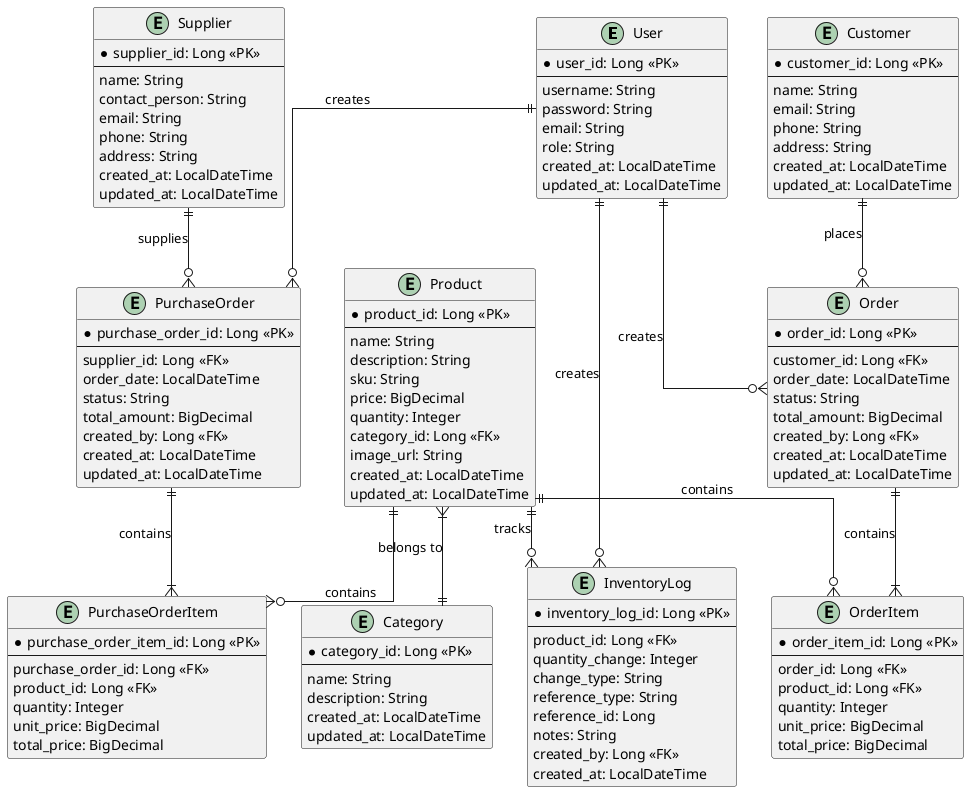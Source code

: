 @startuml QM Inventory System - ER Diagram

skinparam linetype ortho

entity "User" as user {
  *user_id: Long <<PK>>
  --
  username: String
  password: String
  email: String
  role: String
  created_at: LocalDateTime
  updated_at: LocalDateTime
}

entity "Product" as product {
  *product_id: Long <<PK>>
  --
  name: String
  description: String
  sku: String
  price: BigDecimal
  quantity: Integer
  category_id: Long <<FK>>
  image_url: String
  created_at: LocalDateTime
  updated_at: LocalDateTime
}

entity "Category" as category {
  *category_id: Long <<PK>>
  --
  name: String
  description: String
  created_at: LocalDateTime
  updated_at: LocalDateTime
}

entity "Supplier" as supplier {
  *supplier_id: Long <<PK>>
  --
  name: String
  contact_person: String
  email: String
  phone: String
  address: String
  created_at: LocalDateTime
  updated_at: LocalDateTime
}

entity "PurchaseOrder" as purchase_order {
  *purchase_order_id: Long <<PK>>
  --
  supplier_id: Long <<FK>>
  order_date: LocalDateTime
  status: String
  total_amount: BigDecimal
  created_by: Long <<FK>>
  created_at: LocalDateTime
  updated_at: LocalDateTime
}

entity "PurchaseOrderItem" as purchase_order_item {
  *purchase_order_item_id: Long <<PK>>
  --
  purchase_order_id: Long <<FK>>
  product_id: Long <<FK>>
  quantity: Integer
  unit_price: BigDecimal
  total_price: BigDecimal
}

entity "InventoryLog" as inventory_log {
  *inventory_log_id: Long <<PK>>
  --
  product_id: Long <<FK>>
  quantity_change: Integer
  change_type: String
  reference_type: String
  reference_id: Long
  notes: String
  created_by: Long <<FK>>
  created_at: LocalDateTime
}

entity "Customer" as customer {
  *customer_id: Long <<PK>>
  --
  name: String
  email: String
  phone: String
  address: String
  created_at: LocalDateTime
  updated_at: LocalDateTime
}

entity "Order" as order {
  *order_id: Long <<PK>>
  --
  customer_id: Long <<FK>>
  order_date: LocalDateTime
  status: String
  total_amount: BigDecimal
  created_by: Long <<FK>>
  created_at: LocalDateTime
  updated_at: LocalDateTime
}

entity "OrderItem" as order_item {
  *order_item_id: Long <<PK>>
  --
  order_id: Long <<FK>>
  product_id: Long <<FK>>
  quantity: Integer
  unit_price: BigDecimal
  total_price: BigDecimal
}

user ||--o{ purchase_order : creates
user ||--o{ inventory_log : creates
user ||--o{ order : creates

product }|--|| category : belongs to
product ||--o{ purchase_order_item : contains
product ||--o{ order_item : contains
product ||--o{ inventory_log : tracks

supplier ||--o{ purchase_order : supplies

purchase_order ||--|{ purchase_order_item : contains

customer ||--o{ order : places
order ||--|{ order_item : contains

@enduml